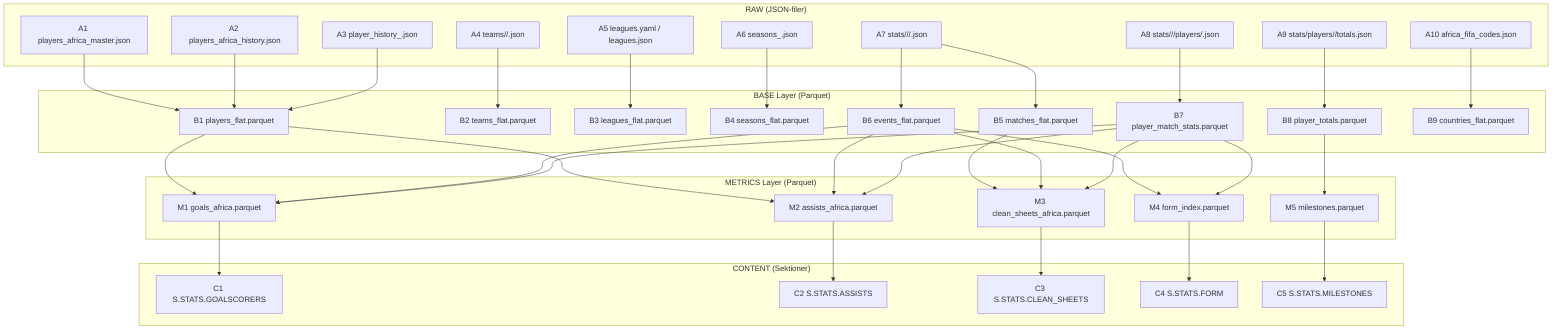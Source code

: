 flowchart TD
  subgraph RAW["RAW (JSON-filer)"]
    A1["A1 players_africa_master.json"]
    A2["A2 players_africa_history.json"]
    A3["A3 player_history_<league>.json"]
    A4["A4 teams/<league>/<team>.json"]
    A5["A5 leagues.yaml / leagues.json"]
    A6["A6 seasons_<league>.json"]
    A7["A7 stats/<season>/<league>/<match>.json"]
    A8["A8 stats/<season>/<league>/players/<player>.json"]
    A9["A9 stats/players/<player>/totals.json"]
    A10["A10 africa_fifa_codes.json"]
  end

  subgraph BASE["BASE Layer (Parquet)"]
    B1["B1 players_flat.parquet"]
    B2["B2 teams_flat.parquet"]
    B3["B3 leagues_flat.parquet"]
    B4["B4 seasons_flat.parquet"]
    B5["B5 matches_flat.parquet"]
    B6["B6 events_flat.parquet"]
    B7["B7 player_match_stats.parquet"]
    B8["B8 player_totals.parquet"]
    B9["B9 countries_flat.parquet"]
  end

  subgraph METRICS["METRICS Layer (Parquet)"]
    M1["M1 goals_africa.parquet"]
    M2["M2 assists_africa.parquet"]
    M3["M3 clean_sheets_africa.parquet"]
    M4["M4 form_index.parquet"]
    M5["M5 milestones.parquet"]
  end

  subgraph CONTENT["CONTENT (Sektioner)"]
    C1["C1 S.STATS.GOALSCORERS"]
    C2["C2 S.STATS.ASSISTS"]
    C3["C3 S.STATS.CLEAN_SHEETS"]
    C4["C4 S.STATS.FORM"]
    C5["C5 S.STATS.MILESTONES"]
  end

  A1 --> B1
  A2 --> B1
  A3 --> B1
  A4 --> B2
  A5 --> B3
  A6 --> B4
  A7 --> B5
  A7 --> B6
  A8 --> B7
  A9 --> B8
  A10 --> B9

  B1 --> M1
  B6 --> M1
  B7 --> M1
  B1 --> M2
  B6 --> M2
  B7 --> M2
  B5 --> M3
  B6 --> M3
  B7 --> M3
  B6 --> M4
  B7 --> M4
  B8 --> M5

  M1 --> C1
  M2 --> C2
  M3 --> C3
  M4 --> C4
  M5 --> C5